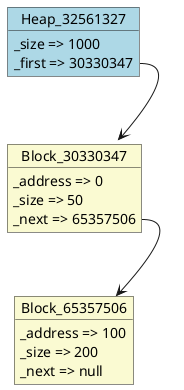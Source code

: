 @startuml object
object Heap_32561327#LightBlue {
  _size => 1000
  _first => 30330347
}
object Block_30330347#LightGoldenRodYellow {
  _address => 0
  _size => 50
  _next => 65357506
}
object Block_65357506#LightGoldenRodYellow {
  _address => 100
  _size => 200
  _next => null
}
Block_30330347::_next --> Block_65357506
Heap_32561327::_first --> Block_30330347
@enduml
